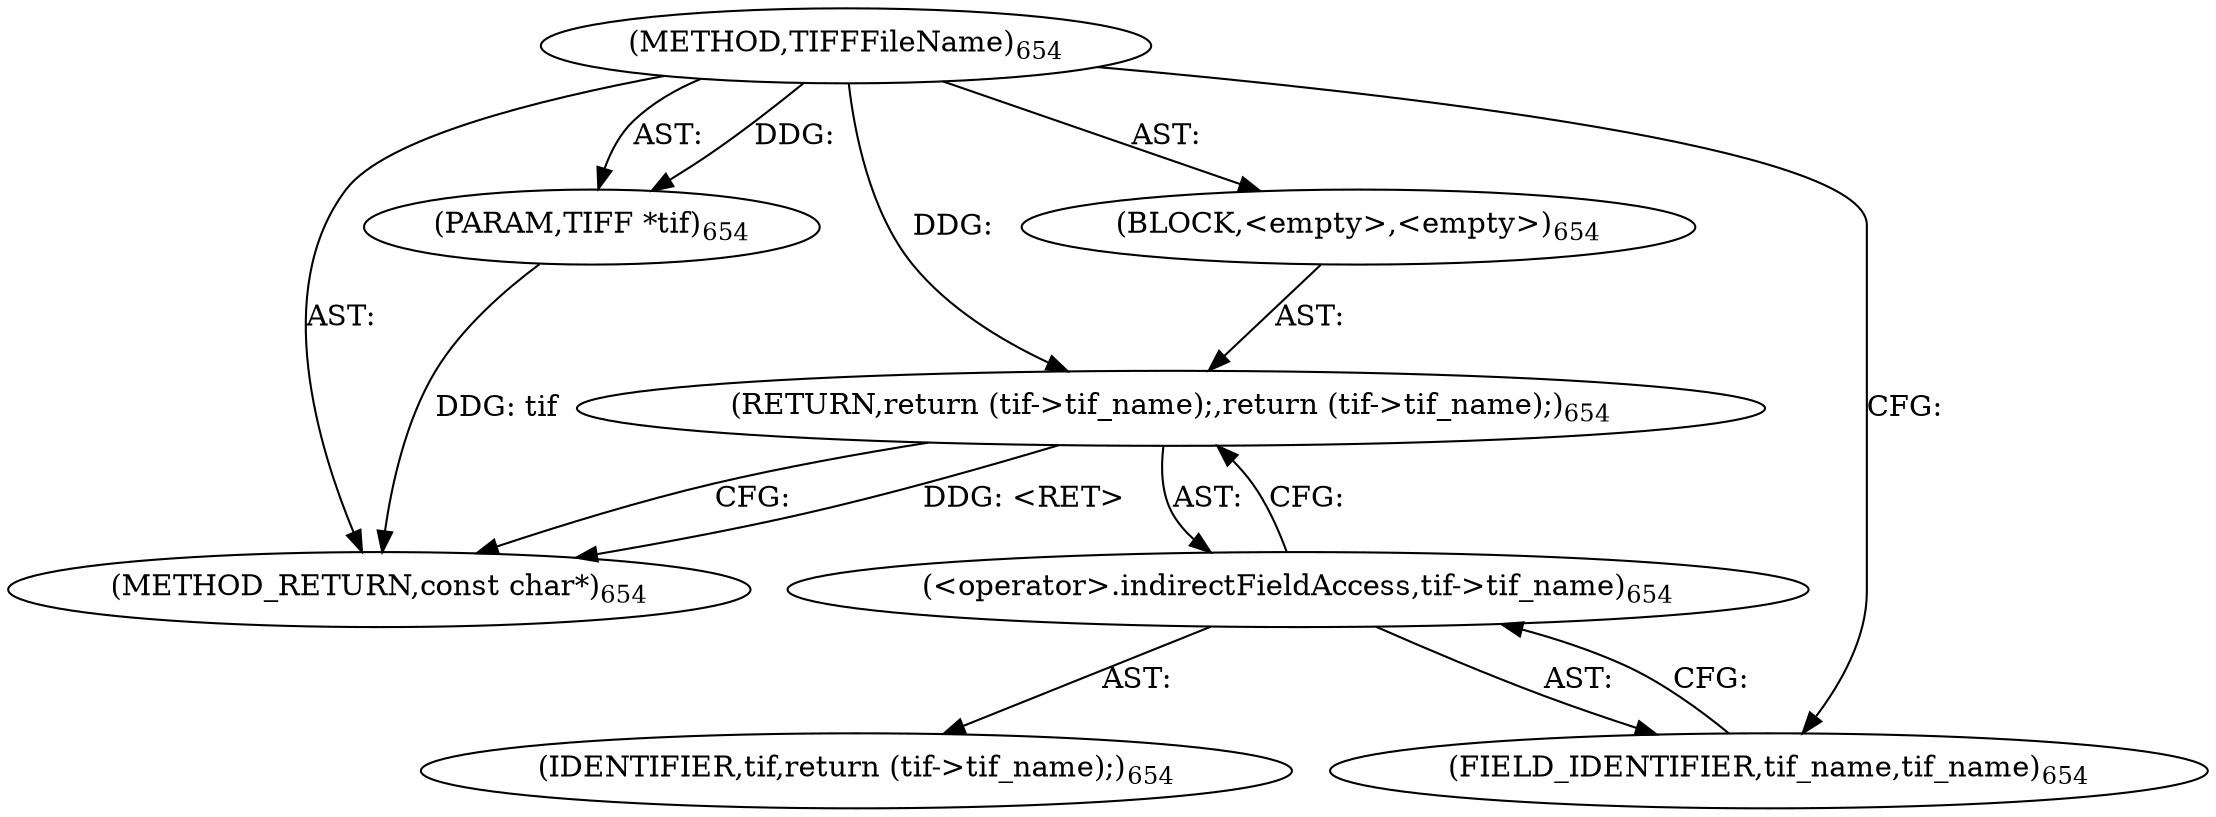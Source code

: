 digraph "TIFFFileName" {  
"1416" [label = <(METHOD,TIFFFileName)<SUB>654</SUB>> ]
"1417" [label = <(PARAM,TIFF *tif)<SUB>654</SUB>> ]
"1418" [label = <(BLOCK,&lt;empty&gt;,&lt;empty&gt;)<SUB>654</SUB>> ]
"1419" [label = <(RETURN,return (tif-&gt;tif_name);,return (tif-&gt;tif_name);)<SUB>654</SUB>> ]
"1420" [label = <(&lt;operator&gt;.indirectFieldAccess,tif-&gt;tif_name)<SUB>654</SUB>> ]
"1421" [label = <(IDENTIFIER,tif,return (tif-&gt;tif_name);)<SUB>654</SUB>> ]
"1422" [label = <(FIELD_IDENTIFIER,tif_name,tif_name)<SUB>654</SUB>> ]
"1423" [label = <(METHOD_RETURN,const char*)<SUB>654</SUB>> ]
  "1416" -> "1417"  [ label = "AST: "] 
  "1416" -> "1418"  [ label = "AST: "] 
  "1416" -> "1423"  [ label = "AST: "] 
  "1418" -> "1419"  [ label = "AST: "] 
  "1419" -> "1420"  [ label = "AST: "] 
  "1420" -> "1421"  [ label = "AST: "] 
  "1420" -> "1422"  [ label = "AST: "] 
  "1419" -> "1423"  [ label = "CFG: "] 
  "1420" -> "1419"  [ label = "CFG: "] 
  "1422" -> "1420"  [ label = "CFG: "] 
  "1416" -> "1422"  [ label = "CFG: "] 
  "1419" -> "1423"  [ label = "DDG: &lt;RET&gt;"] 
  "1417" -> "1423"  [ label = "DDG: tif"] 
  "1416" -> "1417"  [ label = "DDG: "] 
  "1416" -> "1419"  [ label = "DDG: "] 
}
